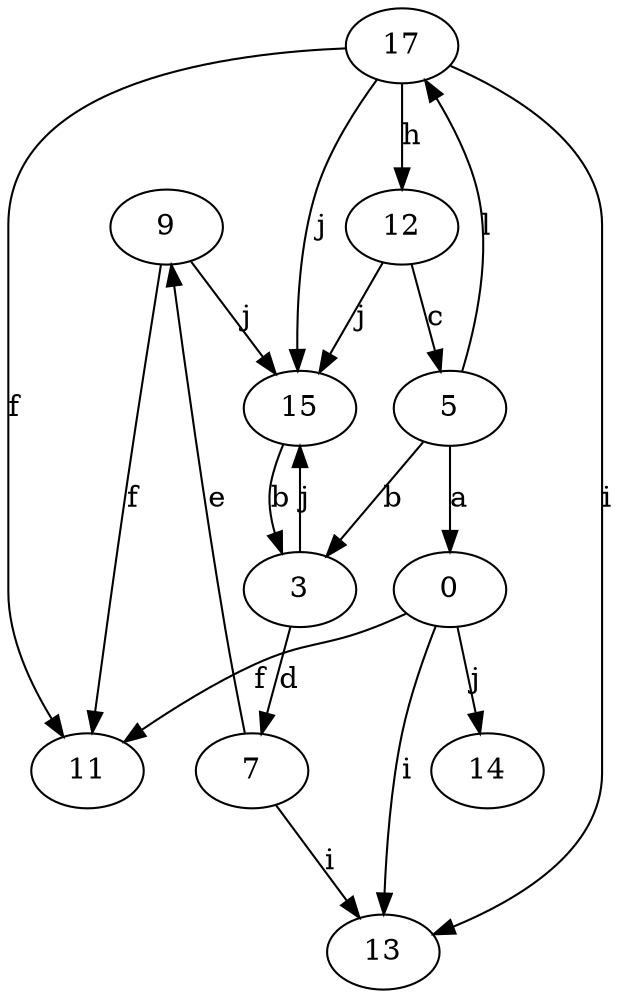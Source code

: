 strict digraph  {
0;
3;
5;
7;
9;
11;
12;
13;
14;
15;
17;
0 -> 11  [label=f];
0 -> 13  [label=i];
0 -> 14  [label=j];
3 -> 7  [label=d];
3 -> 15  [label=j];
5 -> 0  [label=a];
5 -> 3  [label=b];
5 -> 17  [label=l];
7 -> 9  [label=e];
7 -> 13  [label=i];
9 -> 11  [label=f];
9 -> 15  [label=j];
12 -> 5  [label=c];
12 -> 15  [label=j];
15 -> 3  [label=b];
17 -> 11  [label=f];
17 -> 12  [label=h];
17 -> 13  [label=i];
17 -> 15  [label=j];
}
